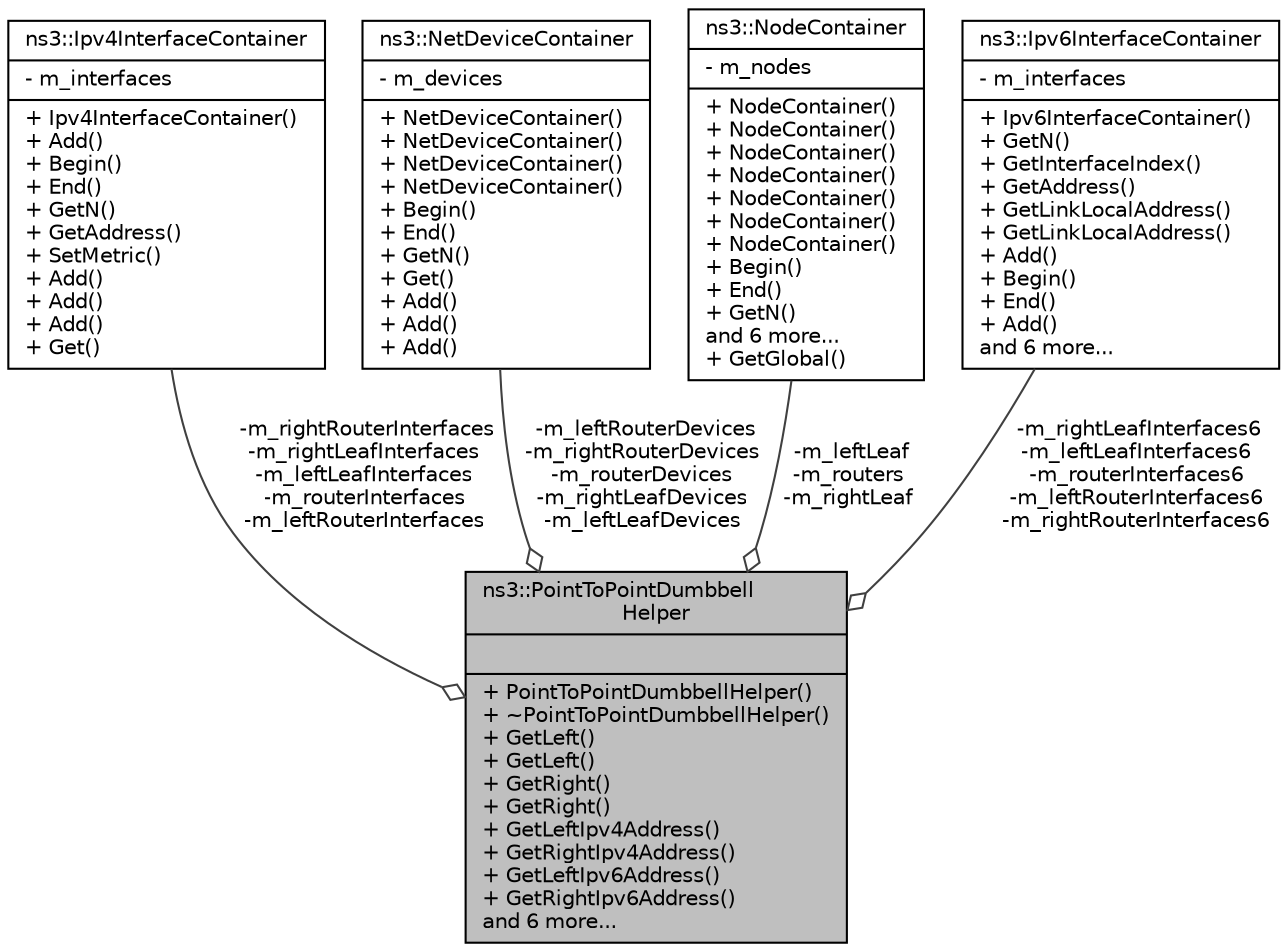 digraph "ns3::PointToPointDumbbellHelper"
{
  edge [fontname="Helvetica",fontsize="10",labelfontname="Helvetica",labelfontsize="10"];
  node [fontname="Helvetica",fontsize="10",shape=record];
  Node1 [label="{ns3::PointToPointDumbbell\lHelper\n||+ PointToPointDumbbellHelper()\l+ ~PointToPointDumbbellHelper()\l+ GetLeft()\l+ GetLeft()\l+ GetRight()\l+ GetRight()\l+ GetLeftIpv4Address()\l+ GetRightIpv4Address()\l+ GetLeftIpv6Address()\l+ GetRightIpv6Address()\land 6 more...\l}",height=0.2,width=0.4,color="black", fillcolor="grey75", style="filled", fontcolor="black"];
  Node2 -> Node1 [color="grey25",fontsize="10",style="solid",label=" -m_rightRouterInterfaces\n-m_rightLeafInterfaces\n-m_leftLeafInterfaces\n-m_routerInterfaces\n-m_leftRouterInterfaces" ,arrowhead="odiamond"];
  Node2 [label="{ns3::Ipv4InterfaceContainer\n|- m_interfaces\l|+ Ipv4InterfaceContainer()\l+ Add()\l+ Begin()\l+ End()\l+ GetN()\l+ GetAddress()\l+ SetMetric()\l+ Add()\l+ Add()\l+ Add()\l+ Get()\l}",height=0.2,width=0.4,color="black", fillcolor="white", style="filled",URL="$d6/d02/classns3_1_1Ipv4InterfaceContainer.html",tooltip="holds a vector of std::pair of Ptr<Ipv4> and interface index. "];
  Node3 -> Node1 [color="grey25",fontsize="10",style="solid",label=" -m_leftRouterDevices\n-m_rightRouterDevices\n-m_routerDevices\n-m_rightLeafDevices\n-m_leftLeafDevices" ,arrowhead="odiamond"];
  Node3 [label="{ns3::NetDeviceContainer\n|- m_devices\l|+ NetDeviceContainer()\l+ NetDeviceContainer()\l+ NetDeviceContainer()\l+ NetDeviceContainer()\l+ Begin()\l+ End()\l+ GetN()\l+ Get()\l+ Add()\l+ Add()\l+ Add()\l}",height=0.2,width=0.4,color="black", fillcolor="white", style="filled",URL="$d9/d94/classns3_1_1NetDeviceContainer.html",tooltip="holds a vector of ns3::NetDevice pointers "];
  Node4 -> Node1 [color="grey25",fontsize="10",style="solid",label=" -m_leftLeaf\n-m_routers\n-m_rightLeaf" ,arrowhead="odiamond"];
  Node4 [label="{ns3::NodeContainer\n|- m_nodes\l|+ NodeContainer()\l+ NodeContainer()\l+ NodeContainer()\l+ NodeContainer()\l+ NodeContainer()\l+ NodeContainer()\l+ NodeContainer()\l+ Begin()\l+ End()\l+ GetN()\land 6 more...\l+ GetGlobal()\l}",height=0.2,width=0.4,color="black", fillcolor="white", style="filled",URL="$df/d97/classns3_1_1NodeContainer.html",tooltip="keep track of a set of node pointers. "];
  Node5 -> Node1 [color="grey25",fontsize="10",style="solid",label=" -m_rightLeafInterfaces6\n-m_leftLeafInterfaces6\n-m_routerInterfaces6\n-m_leftRouterInterfaces6\n-m_rightRouterInterfaces6" ,arrowhead="odiamond"];
  Node5 [label="{ns3::Ipv6InterfaceContainer\n|- m_interfaces\l|+ Ipv6InterfaceContainer()\l+ GetN()\l+ GetInterfaceIndex()\l+ GetAddress()\l+ GetLinkLocalAddress()\l+ GetLinkLocalAddress()\l+ Add()\l+ Begin()\l+ End()\l+ Add()\land 6 more...\l}",height=0.2,width=0.4,color="black", fillcolor="white", style="filled",URL="$d8/d22/classns3_1_1Ipv6InterfaceContainer.html",tooltip="Keep track of a set of IPv6 interfaces. "];
}

